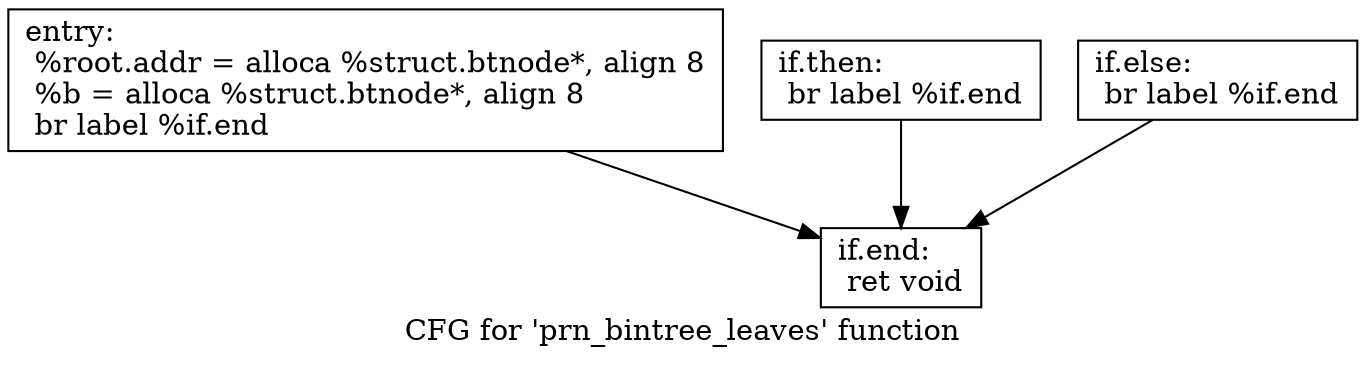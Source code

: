 digraph "CFG for 'prn_bintree_leaves' function" {
	label="CFG for 'prn_bintree_leaves' function";

	Node0x5f4cd20 [shape=record,label="{entry:\l  %root.addr = alloca %struct.btnode*, align 8\l  %b = alloca %struct.btnode*, align 8\l  br label %if.end\l}"];
	Node0x5f4cd20 -> Node0x5f632e0;
	Node0x5f63240 [shape=record,label="{if.then:                                          \l  br label %if.end\l}"];
	Node0x5f63240 -> Node0x5f632e0;
	Node0x5f63290 [shape=record,label="{if.else:                                          \l  br label %if.end\l}"];
	Node0x5f63290 -> Node0x5f632e0;
	Node0x5f632e0 [shape=record,label="{if.end:                                           \l  ret void\l}"];
}
